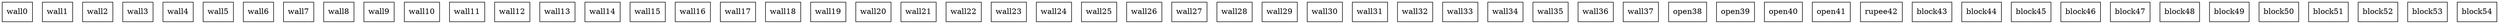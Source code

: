 graph room {
 node [shape="box"]; wall0 [pos="1,1!"]; wall1 [pos="2,1!"]; wall2 [pos="3,1!"]; wall3 [pos="4,1!"]; wall4 [pos="5,1!"]; wall5 [pos="6,1!"]; wall6 [pos="8,1!"]; wall7 [pos="9,1!"]; wall8 [pos="10,1!"]; wall9 [pos="11,1!"]; wall10 [pos="12,1!"]; wall11 [pos="13,1!"]; wall12 [pos="14,1!"]; wall13 [pos="1,2!"]; wall14 [pos="14,2!"]; wall15 [pos="1,3!"]; wall16 [pos="14,3!"]; wall17 [pos="1,4!"]; wall18 [pos="14,4!"]; wall19 [pos="1,6!"]; wall20 [pos="14,6!"]; wall21 [pos="1,7!"]; wall22 [pos="14,7!"]; wall23 [pos="1,8!"]; wall24 [pos="14,8!"]; wall25 [pos="1,9!"]; wall26 [pos="2,9!"]; wall27 [pos="3,9!"]; wall28 [pos="4,9!"]; wall29 [pos="5,9!"]; wall30 [pos="6,9!"]; wall31 [pos="8,9!"]; wall32 [pos="9,9!"]; wall33 [pos="10,9!"]; wall34 [pos="11,9!"]; wall35 [pos="12,9!"]; wall36 [pos="13,9!"]; wall37 [pos="14,9!"]; open38 [pos="7,1!"]; open39 [pos="1,5!"]; open40 [pos="14,5!"]; open41 [pos="7,9!"]; rupee42 [pos="7,6!"]; block43 [pos="4,5!"]; block44 [pos="5,5!"]; block45 [pos="8,5!"]; block46 [pos="9,5!"]; block47 [pos="4,6!"]; block48 [pos="5,6!"]; block49 [pos="8,6!"]; block50 [pos="9,6!"]; block51 [pos="4,7!"]; block52 [pos="5,7!"]; block53 [pos="8,7!"]; block54 [pos="9,7!"]; }